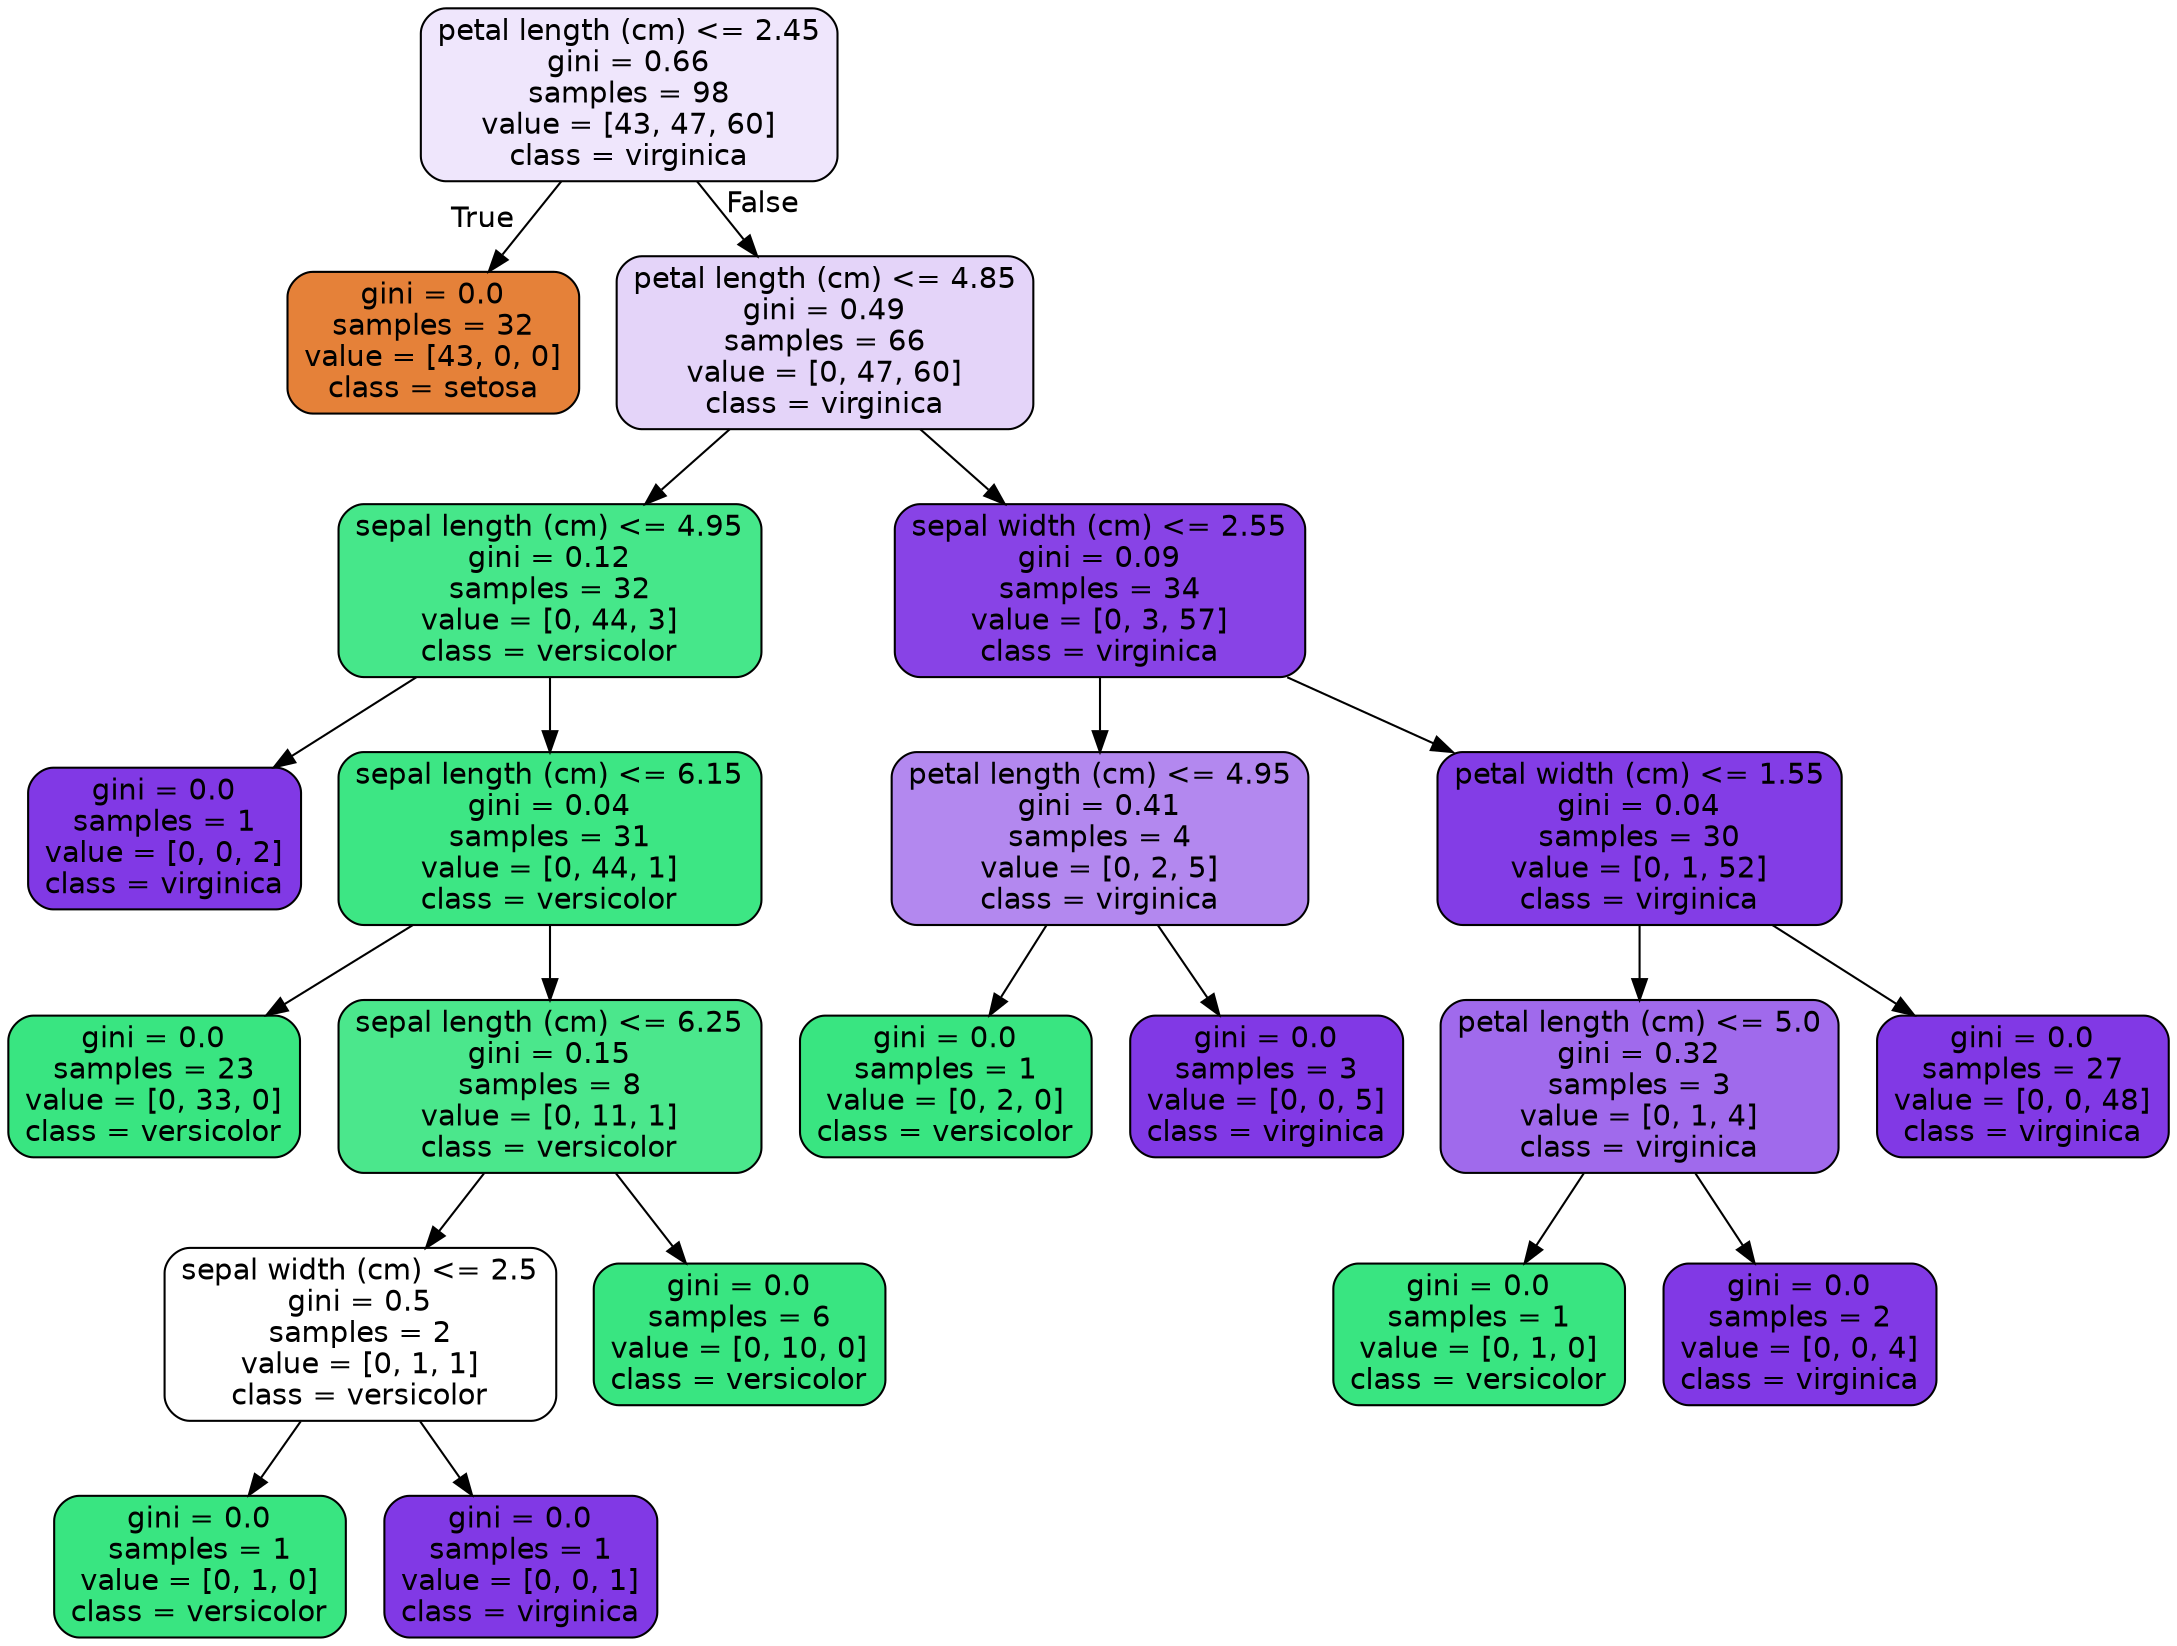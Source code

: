 digraph Tree {
node [shape=box, style="filled, rounded", color="black", fontname=helvetica] ;
edge [fontname=helvetica] ;
0 [label="petal length (cm) <= 2.45\ngini = 0.66\nsamples = 98\nvalue = [43, 47, 60]\nclass = virginica", fillcolor="#efe6fc"] ;
1 [label="gini = 0.0\nsamples = 32\nvalue = [43, 0, 0]\nclass = setosa", fillcolor="#e58139"] ;
0 -> 1 [labeldistance=2.5, labelangle=45, headlabel="True"] ;
2 [label="petal length (cm) <= 4.85\ngini = 0.49\nsamples = 66\nvalue = [0, 47, 60]\nclass = virginica", fillcolor="#e4d4f9"] ;
0 -> 2 [labeldistance=2.5, labelangle=-45, headlabel="False"] ;
3 [label="sepal length (cm) <= 4.95\ngini = 0.12\nsamples = 32\nvalue = [0, 44, 3]\nclass = versicolor", fillcolor="#46e78a"] ;
2 -> 3 ;
4 [label="gini = 0.0\nsamples = 1\nvalue = [0, 0, 2]\nclass = virginica", fillcolor="#8139e5"] ;
3 -> 4 ;
5 [label="sepal length (cm) <= 6.15\ngini = 0.04\nsamples = 31\nvalue = [0, 44, 1]\nclass = versicolor", fillcolor="#3de684"] ;
3 -> 5 ;
6 [label="gini = 0.0\nsamples = 23\nvalue = [0, 33, 0]\nclass = versicolor", fillcolor="#39e581"] ;
5 -> 6 ;
7 [label="sepal length (cm) <= 6.25\ngini = 0.15\nsamples = 8\nvalue = [0, 11, 1]\nclass = versicolor", fillcolor="#4be78c"] ;
5 -> 7 ;
8 [label="sepal width (cm) <= 2.5\ngini = 0.5\nsamples = 2\nvalue = [0, 1, 1]\nclass = versicolor", fillcolor="#ffffff"] ;
7 -> 8 ;
9 [label="gini = 0.0\nsamples = 1\nvalue = [0, 1, 0]\nclass = versicolor", fillcolor="#39e581"] ;
8 -> 9 ;
10 [label="gini = 0.0\nsamples = 1\nvalue = [0, 0, 1]\nclass = virginica", fillcolor="#8139e5"] ;
8 -> 10 ;
11 [label="gini = 0.0\nsamples = 6\nvalue = [0, 10, 0]\nclass = versicolor", fillcolor="#39e581"] ;
7 -> 11 ;
12 [label="sepal width (cm) <= 2.55\ngini = 0.09\nsamples = 34\nvalue = [0, 3, 57]\nclass = virginica", fillcolor="#8843e6"] ;
2 -> 12 ;
13 [label="petal length (cm) <= 4.95\ngini = 0.41\nsamples = 4\nvalue = [0, 2, 5]\nclass = virginica", fillcolor="#b388ef"] ;
12 -> 13 ;
14 [label="gini = 0.0\nsamples = 1\nvalue = [0, 2, 0]\nclass = versicolor", fillcolor="#39e581"] ;
13 -> 14 ;
15 [label="gini = 0.0\nsamples = 3\nvalue = [0, 0, 5]\nclass = virginica", fillcolor="#8139e5"] ;
13 -> 15 ;
16 [label="petal width (cm) <= 1.55\ngini = 0.04\nsamples = 30\nvalue = [0, 1, 52]\nclass = virginica", fillcolor="#833de6"] ;
12 -> 16 ;
17 [label="petal length (cm) <= 5.0\ngini = 0.32\nsamples = 3\nvalue = [0, 1, 4]\nclass = virginica", fillcolor="#a06aec"] ;
16 -> 17 ;
18 [label="gini = 0.0\nsamples = 1\nvalue = [0, 1, 0]\nclass = versicolor", fillcolor="#39e581"] ;
17 -> 18 ;
19 [label="gini = 0.0\nsamples = 2\nvalue = [0, 0, 4]\nclass = virginica", fillcolor="#8139e5"] ;
17 -> 19 ;
20 [label="gini = 0.0\nsamples = 27\nvalue = [0, 0, 48]\nclass = virginica", fillcolor="#8139e5"] ;
16 -> 20 ;
}